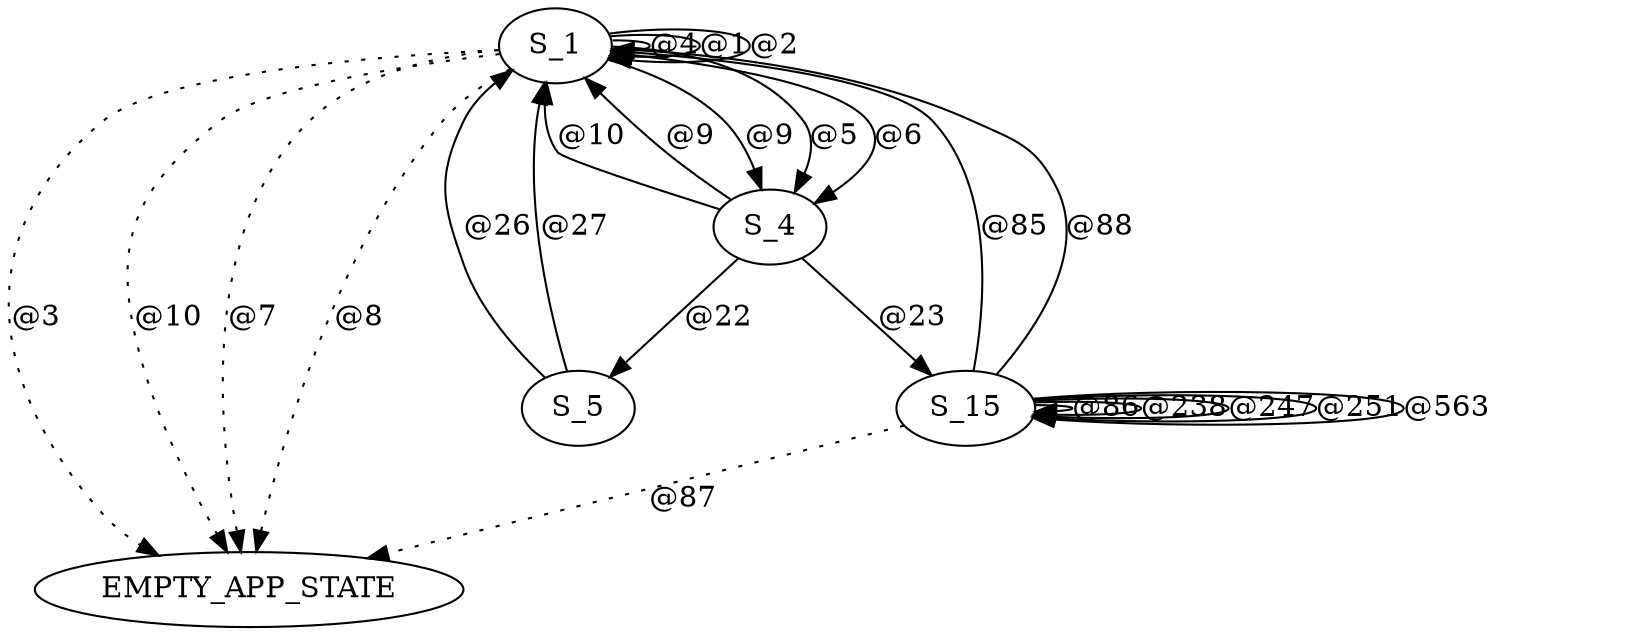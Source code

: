 digraph graphtest {
  S_1 -> EMPTY_APP_STATE  [ style=dotted,label="@3"] ;
  S_1 -> S_4  [ label="@9"] ;
  S_1 -> EMPTY_APP_STATE  [ style=dotted,label="@10"] ;
  S_1 -> S_1  [ label="@4"] ;
  S_1 -> S_1  [ label="@1"] ;
  S_1 -> EMPTY_APP_STATE  [ style=dotted,label="@7"] ;
  S_1 -> S_4  [ label="@5"] ;
  S_1 -> S_4  [ label="@6"] ;
  S_1 -> EMPTY_APP_STATE  [ style=dotted,label="@8"] ;
  S_1 -> S_1  [ label="@2"] ;
  S_4 -> S_5  [ label="@22"] ;
  S_4 -> S_15  [ label="@23"] ;
  S_4 -> S_1  [ label="@10"] ;
  S_4 -> S_1  [ label="@9"] ;
  S_5 -> S_1  [ label="@26"] ;
  S_5 -> S_1  [ label="@27"] ;
  S_15 -> S_1  [ label="@85"] ;
  S_15 -> S_1  [ label="@88"] ;
  S_15 -> S_15  [ label="@86"] ;
  S_15 -> EMPTY_APP_STATE  [ style=dotted,label="@87"] ;
  S_15 -> S_15  [ label="@238"] ;
  S_15 -> S_15  [ label="@247"] ;
  S_15 -> S_15  [ label="@251"] ;
  S_15 -> S_15  [ label="@563"] ;
}